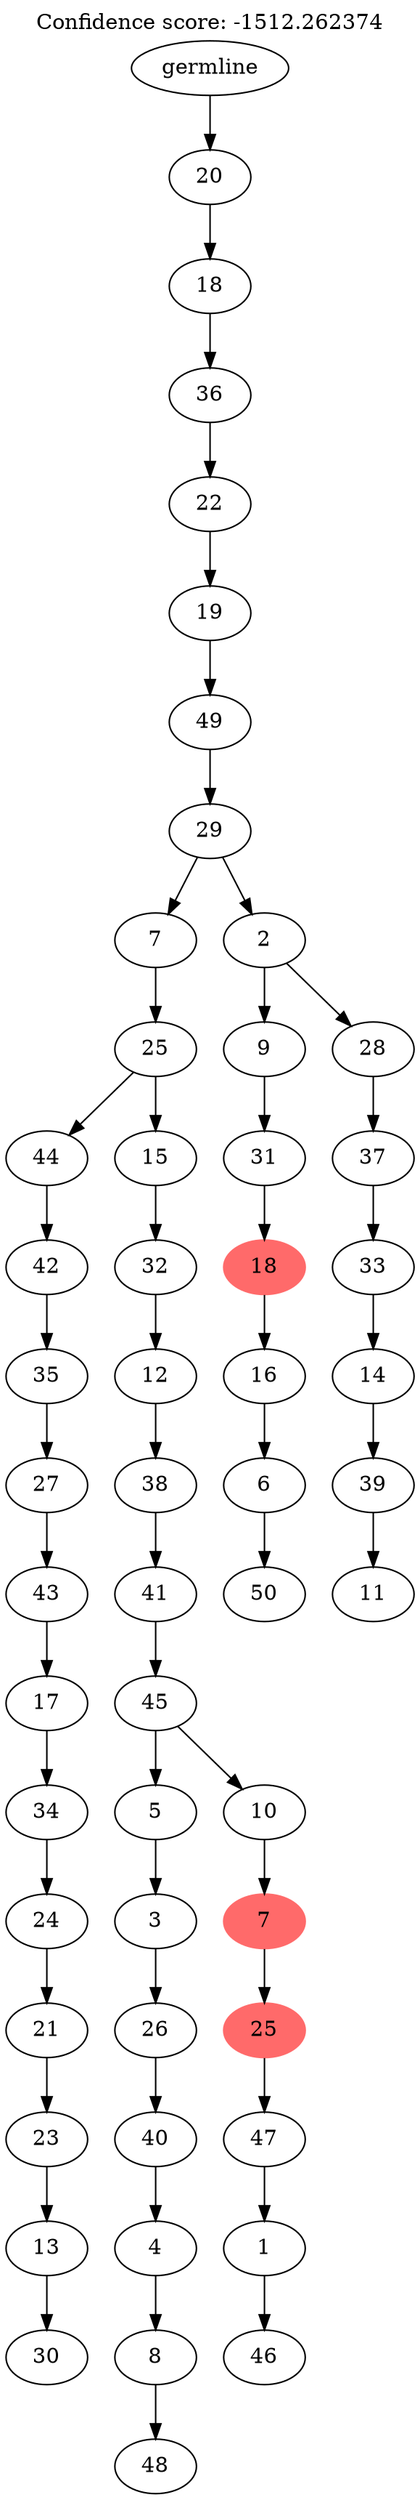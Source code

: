 digraph g {
	"52" -> "53";
	"53" [label="30"];
	"51" -> "52";
	"52" [label="13"];
	"50" -> "51";
	"51" [label="23"];
	"49" -> "50";
	"50" [label="21"];
	"48" -> "49";
	"49" [label="24"];
	"47" -> "48";
	"48" [label="34"];
	"46" -> "47";
	"47" [label="17"];
	"45" -> "46";
	"46" [label="43"];
	"44" -> "45";
	"45" [label="27"];
	"43" -> "44";
	"44" [label="35"];
	"42" -> "43";
	"43" [label="42"];
	"40" -> "41";
	"41" [label="48"];
	"39" -> "40";
	"40" [label="8"];
	"38" -> "39";
	"39" [label="4"];
	"37" -> "38";
	"38" [label="40"];
	"36" -> "37";
	"37" [label="26"];
	"35" -> "36";
	"36" [label="3"];
	"33" -> "34";
	"34" [label="46"];
	"32" -> "33";
	"33" [label="1"];
	"31" -> "32";
	"32" [label="47"];
	"30" -> "31";
	"31" [color=indianred1, style=filled, label="25"];
	"29" -> "30";
	"30" [color=indianred1, style=filled, label="7"];
	"28" -> "29";
	"29" [label="10"];
	"28" -> "35";
	"35" [label="5"];
	"27" -> "28";
	"28" [label="45"];
	"26" -> "27";
	"27" [label="41"];
	"25" -> "26";
	"26" [label="38"];
	"24" -> "25";
	"25" [label="12"];
	"23" -> "24";
	"24" [label="32"];
	"22" -> "23";
	"23" [label="15"];
	"22" -> "42";
	"42" [label="44"];
	"21" -> "22";
	"22" [label="25"];
	"19" -> "20";
	"20" [label="50"];
	"18" -> "19";
	"19" [label="6"];
	"17" -> "18";
	"18" [label="16"];
	"16" -> "17";
	"17" [color=indianred1, style=filled, label="18"];
	"15" -> "16";
	"16" [label="31"];
	"13" -> "14";
	"14" [label="11"];
	"12" -> "13";
	"13" [label="39"];
	"11" -> "12";
	"12" [label="14"];
	"10" -> "11";
	"11" [label="33"];
	"9" -> "10";
	"10" [label="37"];
	"8" -> "9";
	"9" [label="28"];
	"8" -> "15";
	"15" [label="9"];
	"7" -> "8";
	"8" [label="2"];
	"7" -> "21";
	"21" [label="7"];
	"6" -> "7";
	"7" [label="29"];
	"5" -> "6";
	"6" [label="49"];
	"4" -> "5";
	"5" [label="19"];
	"3" -> "4";
	"4" [label="22"];
	"2" -> "3";
	"3" [label="36"];
	"1" -> "2";
	"2" [label="18"];
	"0" -> "1";
	"1" [label="20"];
	"0" [label="germline"];
	labelloc="t";
	label="Confidence score: -1512.262374";
}
